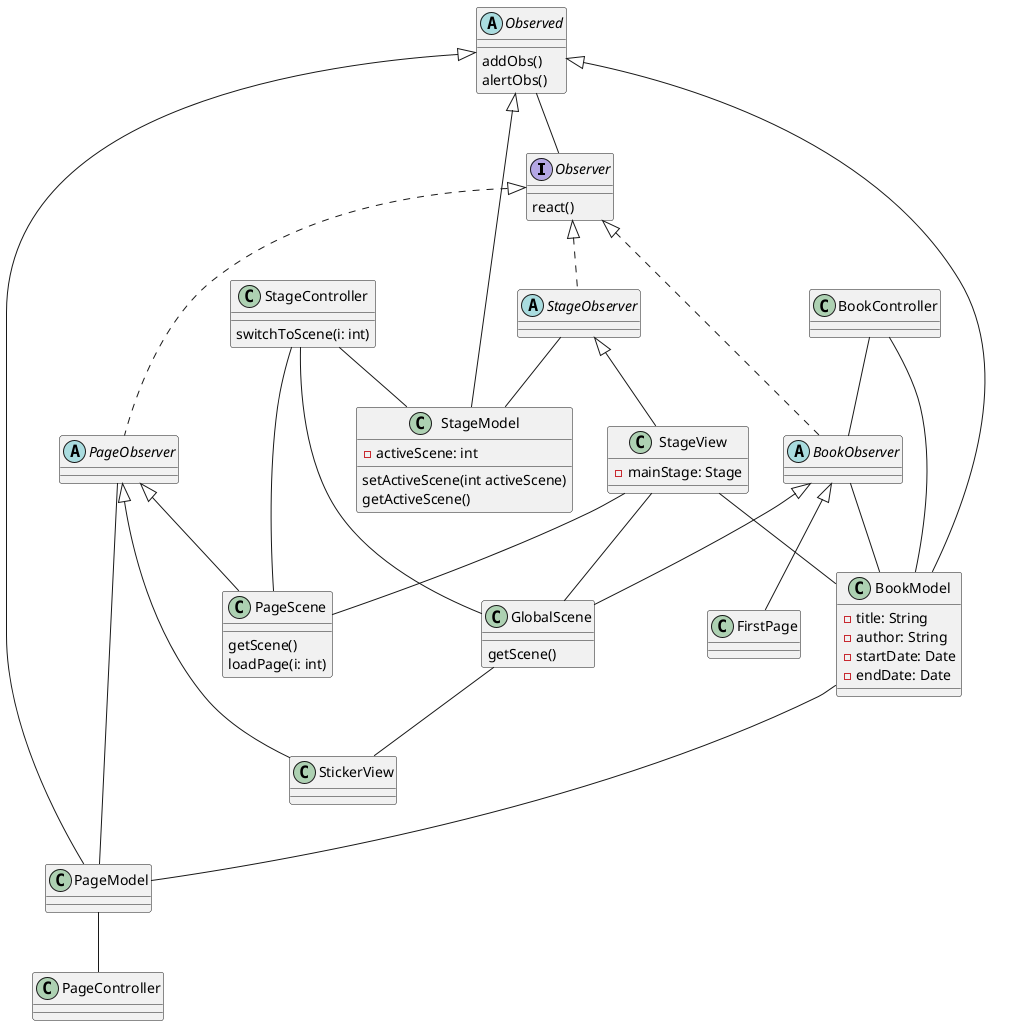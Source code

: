 @startuml class

interface Observer {
    {method} react()
}

abstract class BookObserver implements Observer {
    
}

abstract class PageObserver implements Observer {

}

abstract class StageObserver implements Observer {
    
}

abstract class Observed {
    {method} addObs()
    {method} alertObs() 
}

class BookModel extends Observed {
    - title: String
    - author: String
    - startDate: Date
    - endDate: Date
}

class PageModel extends Observed {

}

class StageModel extends Observed {
    - activeScene: int
    {method} setActiveScene(int activeScene)
    {method} getActiveScene()
}

class BookController {

}

class PageController {

}

class StageController {
    {method} switchToScene(i: int)

}

class GlobalScene extends BookObserver {
    {method} getScene()

}

class PageScene extends PageObserver {
    {method} getScene()
    {method} loadPage(i: int)
}

class FirstPage extends BookObserver {
    
}

class StageView extends StageObserver {
    - mainStage: Stage
}

class StickerView extends PageObserver {

}

StageController -- StageModel
StageController -- PageScene
StageController -- GlobalScene
BookController -- BookModel
BookController -- BookObserver
PageModel -- PageController

StageObserver -- StageModel
PageObserver -- PageModel
BookObserver -- BookModel
GlobalScene -- StickerView
StageView -- BookModel

StageView -- GlobalScene
StageView -- PageScene

BookModel --- PageModel

Observed -- Observer

@enduml
